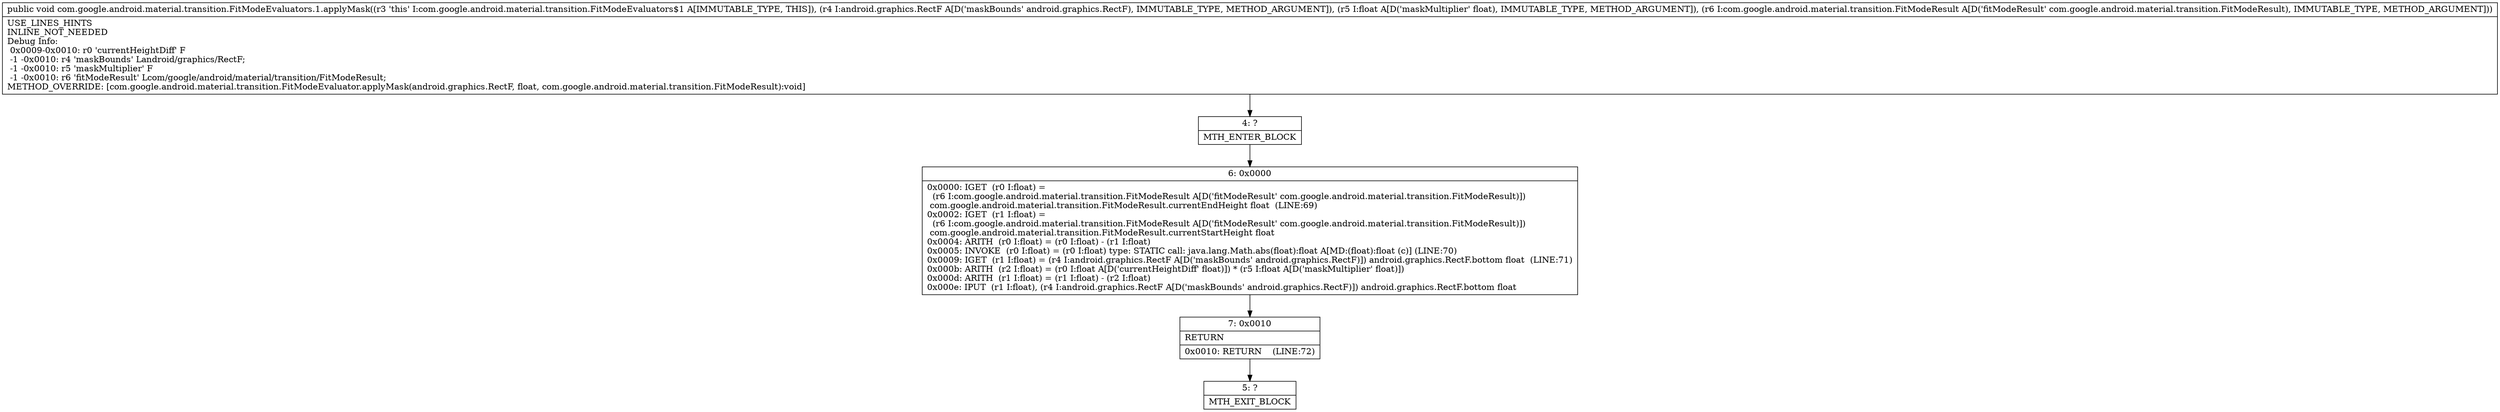 digraph "CFG forcom.google.android.material.transition.FitModeEvaluators.1.applyMask(Landroid\/graphics\/RectF;FLcom\/google\/android\/material\/transition\/FitModeResult;)V" {
Node_4 [shape=record,label="{4\:\ ?|MTH_ENTER_BLOCK\l}"];
Node_6 [shape=record,label="{6\:\ 0x0000|0x0000: IGET  (r0 I:float) = \l  (r6 I:com.google.android.material.transition.FitModeResult A[D('fitModeResult' com.google.android.material.transition.FitModeResult)])\l com.google.android.material.transition.FitModeResult.currentEndHeight float  (LINE:69)\l0x0002: IGET  (r1 I:float) = \l  (r6 I:com.google.android.material.transition.FitModeResult A[D('fitModeResult' com.google.android.material.transition.FitModeResult)])\l com.google.android.material.transition.FitModeResult.currentStartHeight float \l0x0004: ARITH  (r0 I:float) = (r0 I:float) \- (r1 I:float) \l0x0005: INVOKE  (r0 I:float) = (r0 I:float) type: STATIC call: java.lang.Math.abs(float):float A[MD:(float):float (c)] (LINE:70)\l0x0009: IGET  (r1 I:float) = (r4 I:android.graphics.RectF A[D('maskBounds' android.graphics.RectF)]) android.graphics.RectF.bottom float  (LINE:71)\l0x000b: ARITH  (r2 I:float) = (r0 I:float A[D('currentHeightDiff' float)]) * (r5 I:float A[D('maskMultiplier' float)]) \l0x000d: ARITH  (r1 I:float) = (r1 I:float) \- (r2 I:float) \l0x000e: IPUT  (r1 I:float), (r4 I:android.graphics.RectF A[D('maskBounds' android.graphics.RectF)]) android.graphics.RectF.bottom float \l}"];
Node_7 [shape=record,label="{7\:\ 0x0010|RETURN\l|0x0010: RETURN    (LINE:72)\l}"];
Node_5 [shape=record,label="{5\:\ ?|MTH_EXIT_BLOCK\l}"];
MethodNode[shape=record,label="{public void com.google.android.material.transition.FitModeEvaluators.1.applyMask((r3 'this' I:com.google.android.material.transition.FitModeEvaluators$1 A[IMMUTABLE_TYPE, THIS]), (r4 I:android.graphics.RectF A[D('maskBounds' android.graphics.RectF), IMMUTABLE_TYPE, METHOD_ARGUMENT]), (r5 I:float A[D('maskMultiplier' float), IMMUTABLE_TYPE, METHOD_ARGUMENT]), (r6 I:com.google.android.material.transition.FitModeResult A[D('fitModeResult' com.google.android.material.transition.FitModeResult), IMMUTABLE_TYPE, METHOD_ARGUMENT]))  | USE_LINES_HINTS\lINLINE_NOT_NEEDED\lDebug Info:\l  0x0009\-0x0010: r0 'currentHeightDiff' F\l  \-1 \-0x0010: r4 'maskBounds' Landroid\/graphics\/RectF;\l  \-1 \-0x0010: r5 'maskMultiplier' F\l  \-1 \-0x0010: r6 'fitModeResult' Lcom\/google\/android\/material\/transition\/FitModeResult;\lMETHOD_OVERRIDE: [com.google.android.material.transition.FitModeEvaluator.applyMask(android.graphics.RectF, float, com.google.android.material.transition.FitModeResult):void]\l}"];
MethodNode -> Node_4;Node_4 -> Node_6;
Node_6 -> Node_7;
Node_7 -> Node_5;
}

